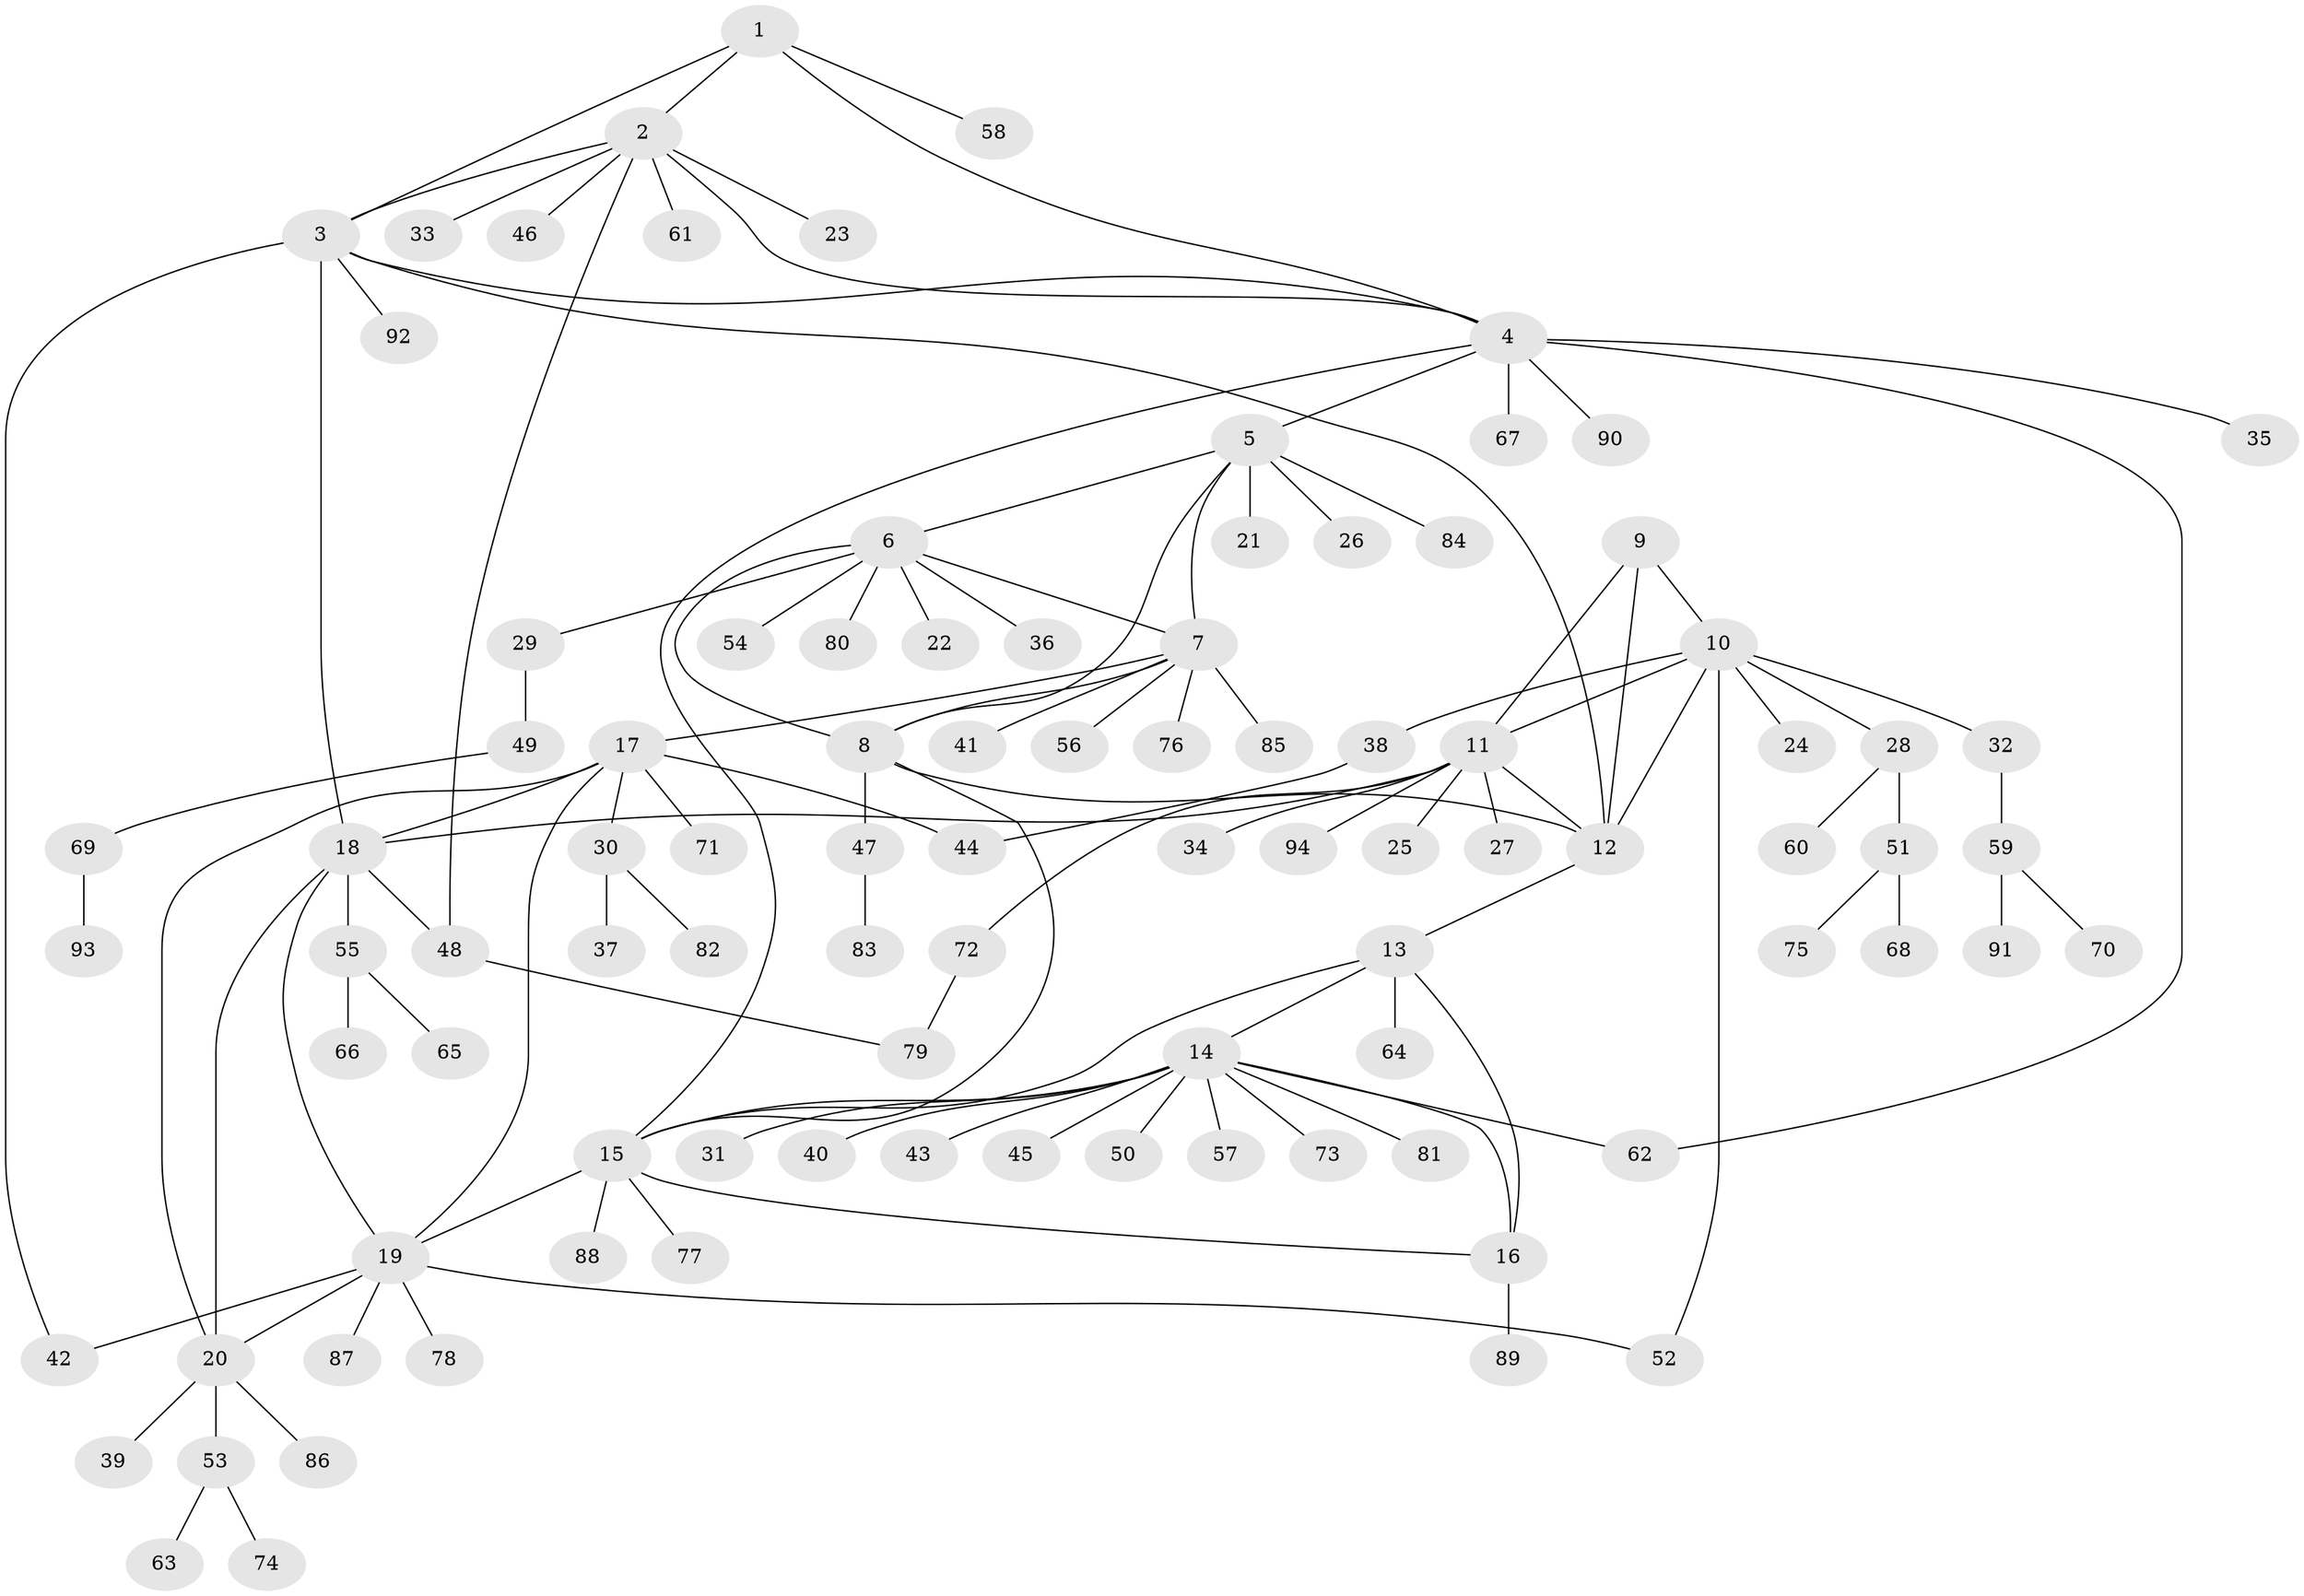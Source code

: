 // Generated by graph-tools (version 1.1) at 2025/54/03/09/25 04:54:06]
// undirected, 94 vertices, 120 edges
graph export_dot {
graph [start="1"]
  node [color=gray90,style=filled];
  1;
  2;
  3;
  4;
  5;
  6;
  7;
  8;
  9;
  10;
  11;
  12;
  13;
  14;
  15;
  16;
  17;
  18;
  19;
  20;
  21;
  22;
  23;
  24;
  25;
  26;
  27;
  28;
  29;
  30;
  31;
  32;
  33;
  34;
  35;
  36;
  37;
  38;
  39;
  40;
  41;
  42;
  43;
  44;
  45;
  46;
  47;
  48;
  49;
  50;
  51;
  52;
  53;
  54;
  55;
  56;
  57;
  58;
  59;
  60;
  61;
  62;
  63;
  64;
  65;
  66;
  67;
  68;
  69;
  70;
  71;
  72;
  73;
  74;
  75;
  76;
  77;
  78;
  79;
  80;
  81;
  82;
  83;
  84;
  85;
  86;
  87;
  88;
  89;
  90;
  91;
  92;
  93;
  94;
  1 -- 2;
  1 -- 3;
  1 -- 4;
  1 -- 58;
  2 -- 3;
  2 -- 4;
  2 -- 23;
  2 -- 33;
  2 -- 46;
  2 -- 48;
  2 -- 61;
  3 -- 4;
  3 -- 12;
  3 -- 18;
  3 -- 42;
  3 -- 92;
  4 -- 5;
  4 -- 15;
  4 -- 35;
  4 -- 62;
  4 -- 67;
  4 -- 90;
  5 -- 6;
  5 -- 7;
  5 -- 8;
  5 -- 21;
  5 -- 26;
  5 -- 84;
  6 -- 7;
  6 -- 8;
  6 -- 22;
  6 -- 29;
  6 -- 36;
  6 -- 54;
  6 -- 80;
  7 -- 8;
  7 -- 17;
  7 -- 41;
  7 -- 56;
  7 -- 76;
  7 -- 85;
  8 -- 12;
  8 -- 15;
  8 -- 47;
  9 -- 10;
  9 -- 11;
  9 -- 12;
  10 -- 11;
  10 -- 12;
  10 -- 24;
  10 -- 28;
  10 -- 32;
  10 -- 38;
  10 -- 52;
  11 -- 12;
  11 -- 18;
  11 -- 25;
  11 -- 27;
  11 -- 34;
  11 -- 72;
  11 -- 94;
  12 -- 13;
  13 -- 14;
  13 -- 15;
  13 -- 16;
  13 -- 64;
  14 -- 15;
  14 -- 16;
  14 -- 31;
  14 -- 40;
  14 -- 43;
  14 -- 45;
  14 -- 50;
  14 -- 57;
  14 -- 62;
  14 -- 73;
  14 -- 81;
  15 -- 16;
  15 -- 19;
  15 -- 77;
  15 -- 88;
  16 -- 89;
  17 -- 18;
  17 -- 19;
  17 -- 20;
  17 -- 30;
  17 -- 44;
  17 -- 71;
  18 -- 19;
  18 -- 20;
  18 -- 48;
  18 -- 55;
  19 -- 20;
  19 -- 42;
  19 -- 52;
  19 -- 78;
  19 -- 87;
  20 -- 39;
  20 -- 53;
  20 -- 86;
  28 -- 51;
  28 -- 60;
  29 -- 49;
  30 -- 37;
  30 -- 82;
  32 -- 59;
  38 -- 44;
  47 -- 83;
  48 -- 79;
  49 -- 69;
  51 -- 68;
  51 -- 75;
  53 -- 63;
  53 -- 74;
  55 -- 65;
  55 -- 66;
  59 -- 70;
  59 -- 91;
  69 -- 93;
  72 -- 79;
}
